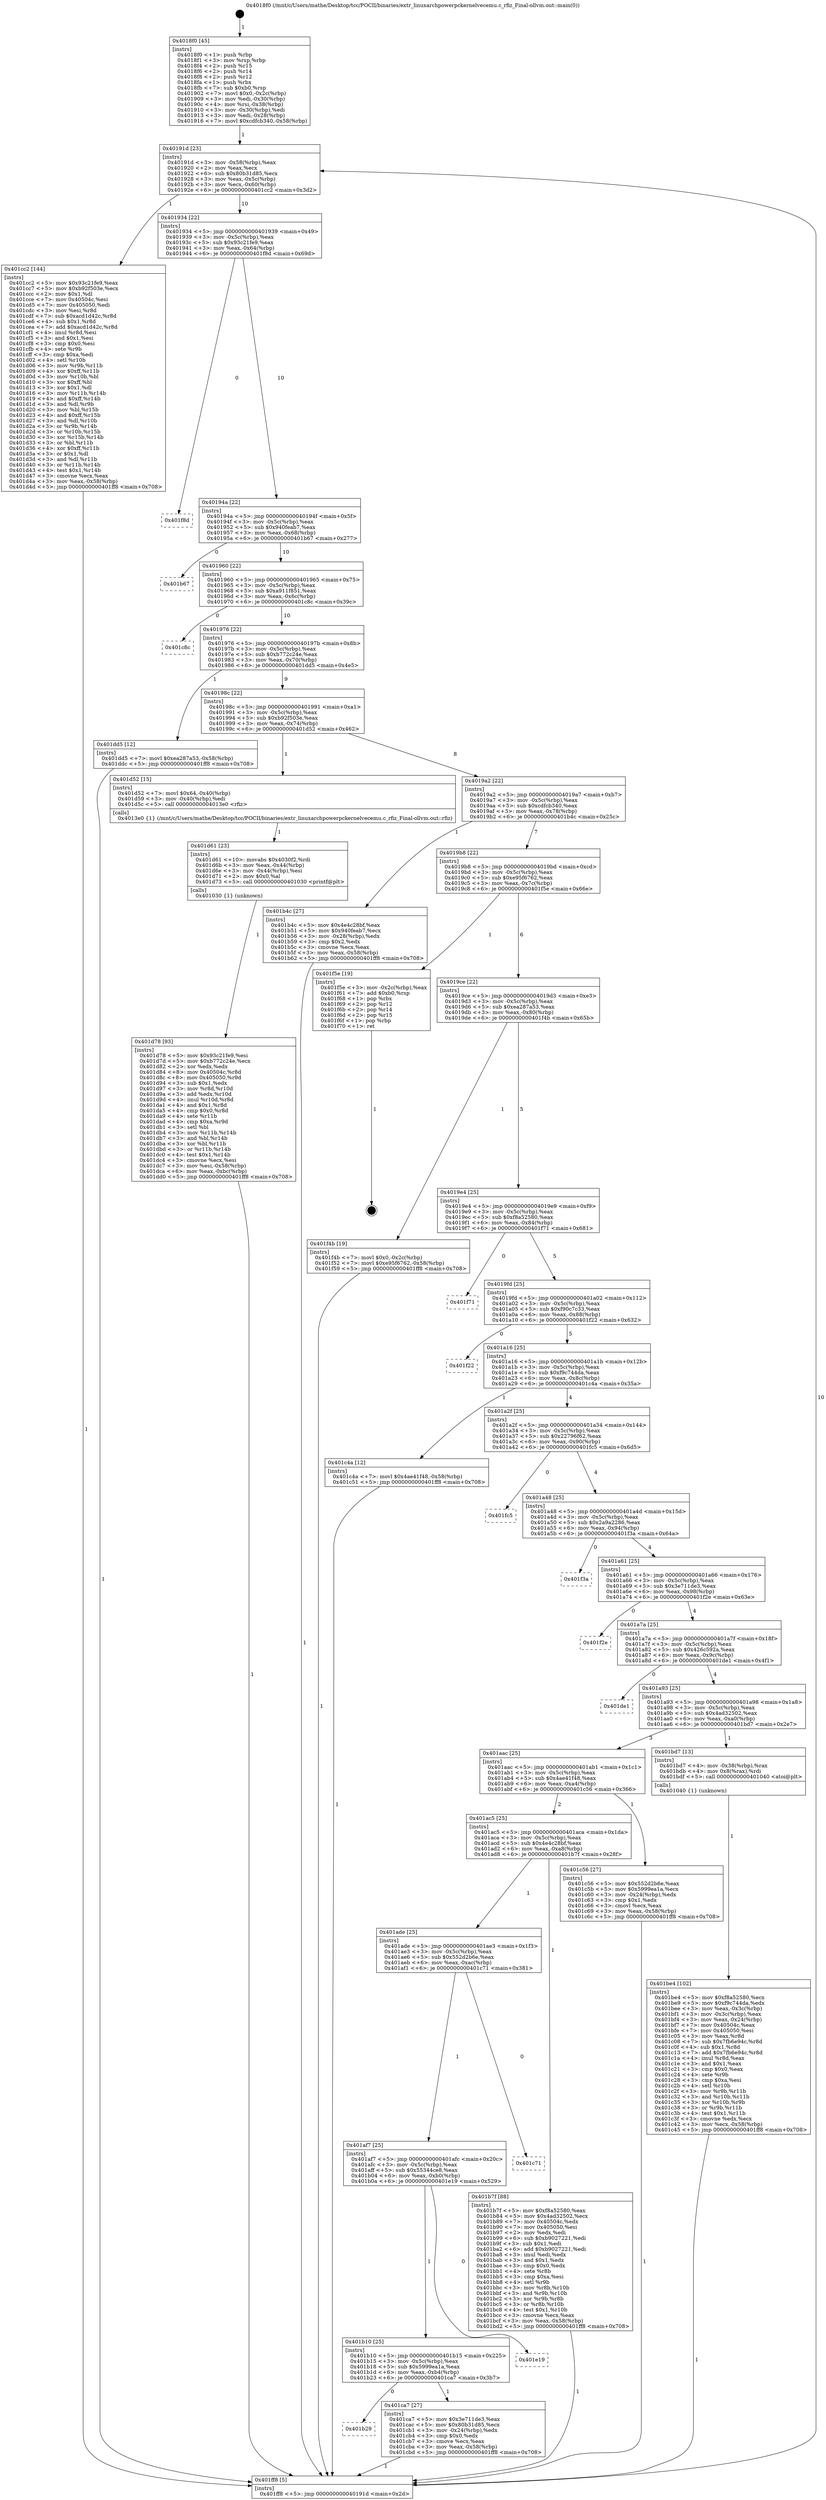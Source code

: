 digraph "0x4018f0" {
  label = "0x4018f0 (/mnt/c/Users/mathe/Desktop/tcc/POCII/binaries/extr_linuxarchpowerpckernelvecemu.c_rfiz_Final-ollvm.out::main(0))"
  labelloc = "t"
  node[shape=record]

  Entry [label="",width=0.3,height=0.3,shape=circle,fillcolor=black,style=filled]
  "0x40191d" [label="{
     0x40191d [23]\l
     | [instrs]\l
     &nbsp;&nbsp;0x40191d \<+3\>: mov -0x58(%rbp),%eax\l
     &nbsp;&nbsp;0x401920 \<+2\>: mov %eax,%ecx\l
     &nbsp;&nbsp;0x401922 \<+6\>: sub $0x80b31d85,%ecx\l
     &nbsp;&nbsp;0x401928 \<+3\>: mov %eax,-0x5c(%rbp)\l
     &nbsp;&nbsp;0x40192b \<+3\>: mov %ecx,-0x60(%rbp)\l
     &nbsp;&nbsp;0x40192e \<+6\>: je 0000000000401cc2 \<main+0x3d2\>\l
  }"]
  "0x401cc2" [label="{
     0x401cc2 [144]\l
     | [instrs]\l
     &nbsp;&nbsp;0x401cc2 \<+5\>: mov $0x93c21fe9,%eax\l
     &nbsp;&nbsp;0x401cc7 \<+5\>: mov $0xb92f503e,%ecx\l
     &nbsp;&nbsp;0x401ccc \<+2\>: mov $0x1,%dl\l
     &nbsp;&nbsp;0x401cce \<+7\>: mov 0x40504c,%esi\l
     &nbsp;&nbsp;0x401cd5 \<+7\>: mov 0x405050,%edi\l
     &nbsp;&nbsp;0x401cdc \<+3\>: mov %esi,%r8d\l
     &nbsp;&nbsp;0x401cdf \<+7\>: sub $0xacd1d42c,%r8d\l
     &nbsp;&nbsp;0x401ce6 \<+4\>: sub $0x1,%r8d\l
     &nbsp;&nbsp;0x401cea \<+7\>: add $0xacd1d42c,%r8d\l
     &nbsp;&nbsp;0x401cf1 \<+4\>: imul %r8d,%esi\l
     &nbsp;&nbsp;0x401cf5 \<+3\>: and $0x1,%esi\l
     &nbsp;&nbsp;0x401cf8 \<+3\>: cmp $0x0,%esi\l
     &nbsp;&nbsp;0x401cfb \<+4\>: sete %r9b\l
     &nbsp;&nbsp;0x401cff \<+3\>: cmp $0xa,%edi\l
     &nbsp;&nbsp;0x401d02 \<+4\>: setl %r10b\l
     &nbsp;&nbsp;0x401d06 \<+3\>: mov %r9b,%r11b\l
     &nbsp;&nbsp;0x401d09 \<+4\>: xor $0xff,%r11b\l
     &nbsp;&nbsp;0x401d0d \<+3\>: mov %r10b,%bl\l
     &nbsp;&nbsp;0x401d10 \<+3\>: xor $0xff,%bl\l
     &nbsp;&nbsp;0x401d13 \<+3\>: xor $0x1,%dl\l
     &nbsp;&nbsp;0x401d16 \<+3\>: mov %r11b,%r14b\l
     &nbsp;&nbsp;0x401d19 \<+4\>: and $0xff,%r14b\l
     &nbsp;&nbsp;0x401d1d \<+3\>: and %dl,%r9b\l
     &nbsp;&nbsp;0x401d20 \<+3\>: mov %bl,%r15b\l
     &nbsp;&nbsp;0x401d23 \<+4\>: and $0xff,%r15b\l
     &nbsp;&nbsp;0x401d27 \<+3\>: and %dl,%r10b\l
     &nbsp;&nbsp;0x401d2a \<+3\>: or %r9b,%r14b\l
     &nbsp;&nbsp;0x401d2d \<+3\>: or %r10b,%r15b\l
     &nbsp;&nbsp;0x401d30 \<+3\>: xor %r15b,%r14b\l
     &nbsp;&nbsp;0x401d33 \<+3\>: or %bl,%r11b\l
     &nbsp;&nbsp;0x401d36 \<+4\>: xor $0xff,%r11b\l
     &nbsp;&nbsp;0x401d3a \<+3\>: or $0x1,%dl\l
     &nbsp;&nbsp;0x401d3d \<+3\>: and %dl,%r11b\l
     &nbsp;&nbsp;0x401d40 \<+3\>: or %r11b,%r14b\l
     &nbsp;&nbsp;0x401d43 \<+4\>: test $0x1,%r14b\l
     &nbsp;&nbsp;0x401d47 \<+3\>: cmovne %ecx,%eax\l
     &nbsp;&nbsp;0x401d4a \<+3\>: mov %eax,-0x58(%rbp)\l
     &nbsp;&nbsp;0x401d4d \<+5\>: jmp 0000000000401ff8 \<main+0x708\>\l
  }"]
  "0x401934" [label="{
     0x401934 [22]\l
     | [instrs]\l
     &nbsp;&nbsp;0x401934 \<+5\>: jmp 0000000000401939 \<main+0x49\>\l
     &nbsp;&nbsp;0x401939 \<+3\>: mov -0x5c(%rbp),%eax\l
     &nbsp;&nbsp;0x40193c \<+5\>: sub $0x93c21fe9,%eax\l
     &nbsp;&nbsp;0x401941 \<+3\>: mov %eax,-0x64(%rbp)\l
     &nbsp;&nbsp;0x401944 \<+6\>: je 0000000000401f8d \<main+0x69d\>\l
  }"]
  Exit [label="",width=0.3,height=0.3,shape=circle,fillcolor=black,style=filled,peripheries=2]
  "0x401f8d" [label="{
     0x401f8d\l
  }", style=dashed]
  "0x40194a" [label="{
     0x40194a [22]\l
     | [instrs]\l
     &nbsp;&nbsp;0x40194a \<+5\>: jmp 000000000040194f \<main+0x5f\>\l
     &nbsp;&nbsp;0x40194f \<+3\>: mov -0x5c(%rbp),%eax\l
     &nbsp;&nbsp;0x401952 \<+5\>: sub $0x940feab7,%eax\l
     &nbsp;&nbsp;0x401957 \<+3\>: mov %eax,-0x68(%rbp)\l
     &nbsp;&nbsp;0x40195a \<+6\>: je 0000000000401b67 \<main+0x277\>\l
  }"]
  "0x401d78" [label="{
     0x401d78 [93]\l
     | [instrs]\l
     &nbsp;&nbsp;0x401d78 \<+5\>: mov $0x93c21fe9,%esi\l
     &nbsp;&nbsp;0x401d7d \<+5\>: mov $0xb772c24e,%ecx\l
     &nbsp;&nbsp;0x401d82 \<+2\>: xor %edx,%edx\l
     &nbsp;&nbsp;0x401d84 \<+8\>: mov 0x40504c,%r8d\l
     &nbsp;&nbsp;0x401d8c \<+8\>: mov 0x405050,%r9d\l
     &nbsp;&nbsp;0x401d94 \<+3\>: sub $0x1,%edx\l
     &nbsp;&nbsp;0x401d97 \<+3\>: mov %r8d,%r10d\l
     &nbsp;&nbsp;0x401d9a \<+3\>: add %edx,%r10d\l
     &nbsp;&nbsp;0x401d9d \<+4\>: imul %r10d,%r8d\l
     &nbsp;&nbsp;0x401da1 \<+4\>: and $0x1,%r8d\l
     &nbsp;&nbsp;0x401da5 \<+4\>: cmp $0x0,%r8d\l
     &nbsp;&nbsp;0x401da9 \<+4\>: sete %r11b\l
     &nbsp;&nbsp;0x401dad \<+4\>: cmp $0xa,%r9d\l
     &nbsp;&nbsp;0x401db1 \<+3\>: setl %bl\l
     &nbsp;&nbsp;0x401db4 \<+3\>: mov %r11b,%r14b\l
     &nbsp;&nbsp;0x401db7 \<+3\>: and %bl,%r14b\l
     &nbsp;&nbsp;0x401dba \<+3\>: xor %bl,%r11b\l
     &nbsp;&nbsp;0x401dbd \<+3\>: or %r11b,%r14b\l
     &nbsp;&nbsp;0x401dc0 \<+4\>: test $0x1,%r14b\l
     &nbsp;&nbsp;0x401dc4 \<+3\>: cmovne %ecx,%esi\l
     &nbsp;&nbsp;0x401dc7 \<+3\>: mov %esi,-0x58(%rbp)\l
     &nbsp;&nbsp;0x401dca \<+6\>: mov %eax,-0xbc(%rbp)\l
     &nbsp;&nbsp;0x401dd0 \<+5\>: jmp 0000000000401ff8 \<main+0x708\>\l
  }"]
  "0x401b67" [label="{
     0x401b67\l
  }", style=dashed]
  "0x401960" [label="{
     0x401960 [22]\l
     | [instrs]\l
     &nbsp;&nbsp;0x401960 \<+5\>: jmp 0000000000401965 \<main+0x75\>\l
     &nbsp;&nbsp;0x401965 \<+3\>: mov -0x5c(%rbp),%eax\l
     &nbsp;&nbsp;0x401968 \<+5\>: sub $0xa911f851,%eax\l
     &nbsp;&nbsp;0x40196d \<+3\>: mov %eax,-0x6c(%rbp)\l
     &nbsp;&nbsp;0x401970 \<+6\>: je 0000000000401c8c \<main+0x39c\>\l
  }"]
  "0x401d61" [label="{
     0x401d61 [23]\l
     | [instrs]\l
     &nbsp;&nbsp;0x401d61 \<+10\>: movabs $0x4030f2,%rdi\l
     &nbsp;&nbsp;0x401d6b \<+3\>: mov %eax,-0x44(%rbp)\l
     &nbsp;&nbsp;0x401d6e \<+3\>: mov -0x44(%rbp),%esi\l
     &nbsp;&nbsp;0x401d71 \<+2\>: mov $0x0,%al\l
     &nbsp;&nbsp;0x401d73 \<+5\>: call 0000000000401030 \<printf@plt\>\l
     | [calls]\l
     &nbsp;&nbsp;0x401030 \{1\} (unknown)\l
  }"]
  "0x401c8c" [label="{
     0x401c8c\l
  }", style=dashed]
  "0x401976" [label="{
     0x401976 [22]\l
     | [instrs]\l
     &nbsp;&nbsp;0x401976 \<+5\>: jmp 000000000040197b \<main+0x8b\>\l
     &nbsp;&nbsp;0x40197b \<+3\>: mov -0x5c(%rbp),%eax\l
     &nbsp;&nbsp;0x40197e \<+5\>: sub $0xb772c24e,%eax\l
     &nbsp;&nbsp;0x401983 \<+3\>: mov %eax,-0x70(%rbp)\l
     &nbsp;&nbsp;0x401986 \<+6\>: je 0000000000401dd5 \<main+0x4e5\>\l
  }"]
  "0x401b29" [label="{
     0x401b29\l
  }", style=dashed]
  "0x401dd5" [label="{
     0x401dd5 [12]\l
     | [instrs]\l
     &nbsp;&nbsp;0x401dd5 \<+7\>: movl $0xea287a53,-0x58(%rbp)\l
     &nbsp;&nbsp;0x401ddc \<+5\>: jmp 0000000000401ff8 \<main+0x708\>\l
  }"]
  "0x40198c" [label="{
     0x40198c [22]\l
     | [instrs]\l
     &nbsp;&nbsp;0x40198c \<+5\>: jmp 0000000000401991 \<main+0xa1\>\l
     &nbsp;&nbsp;0x401991 \<+3\>: mov -0x5c(%rbp),%eax\l
     &nbsp;&nbsp;0x401994 \<+5\>: sub $0xb92f503e,%eax\l
     &nbsp;&nbsp;0x401999 \<+3\>: mov %eax,-0x74(%rbp)\l
     &nbsp;&nbsp;0x40199c \<+6\>: je 0000000000401d52 \<main+0x462\>\l
  }"]
  "0x401ca7" [label="{
     0x401ca7 [27]\l
     | [instrs]\l
     &nbsp;&nbsp;0x401ca7 \<+5\>: mov $0x3e711de3,%eax\l
     &nbsp;&nbsp;0x401cac \<+5\>: mov $0x80b31d85,%ecx\l
     &nbsp;&nbsp;0x401cb1 \<+3\>: mov -0x24(%rbp),%edx\l
     &nbsp;&nbsp;0x401cb4 \<+3\>: cmp $0x0,%edx\l
     &nbsp;&nbsp;0x401cb7 \<+3\>: cmove %ecx,%eax\l
     &nbsp;&nbsp;0x401cba \<+3\>: mov %eax,-0x58(%rbp)\l
     &nbsp;&nbsp;0x401cbd \<+5\>: jmp 0000000000401ff8 \<main+0x708\>\l
  }"]
  "0x401d52" [label="{
     0x401d52 [15]\l
     | [instrs]\l
     &nbsp;&nbsp;0x401d52 \<+7\>: movl $0x64,-0x40(%rbp)\l
     &nbsp;&nbsp;0x401d59 \<+3\>: mov -0x40(%rbp),%edi\l
     &nbsp;&nbsp;0x401d5c \<+5\>: call 00000000004013e0 \<rfiz\>\l
     | [calls]\l
     &nbsp;&nbsp;0x4013e0 \{1\} (/mnt/c/Users/mathe/Desktop/tcc/POCII/binaries/extr_linuxarchpowerpckernelvecemu.c_rfiz_Final-ollvm.out::rfiz)\l
  }"]
  "0x4019a2" [label="{
     0x4019a2 [22]\l
     | [instrs]\l
     &nbsp;&nbsp;0x4019a2 \<+5\>: jmp 00000000004019a7 \<main+0xb7\>\l
     &nbsp;&nbsp;0x4019a7 \<+3\>: mov -0x5c(%rbp),%eax\l
     &nbsp;&nbsp;0x4019aa \<+5\>: sub $0xcdfcb340,%eax\l
     &nbsp;&nbsp;0x4019af \<+3\>: mov %eax,-0x78(%rbp)\l
     &nbsp;&nbsp;0x4019b2 \<+6\>: je 0000000000401b4c \<main+0x25c\>\l
  }"]
  "0x401b10" [label="{
     0x401b10 [25]\l
     | [instrs]\l
     &nbsp;&nbsp;0x401b10 \<+5\>: jmp 0000000000401b15 \<main+0x225\>\l
     &nbsp;&nbsp;0x401b15 \<+3\>: mov -0x5c(%rbp),%eax\l
     &nbsp;&nbsp;0x401b18 \<+5\>: sub $0x5999ea1a,%eax\l
     &nbsp;&nbsp;0x401b1d \<+6\>: mov %eax,-0xb4(%rbp)\l
     &nbsp;&nbsp;0x401b23 \<+6\>: je 0000000000401ca7 \<main+0x3b7\>\l
  }"]
  "0x401b4c" [label="{
     0x401b4c [27]\l
     | [instrs]\l
     &nbsp;&nbsp;0x401b4c \<+5\>: mov $0x4e4c28bf,%eax\l
     &nbsp;&nbsp;0x401b51 \<+5\>: mov $0x940feab7,%ecx\l
     &nbsp;&nbsp;0x401b56 \<+3\>: mov -0x28(%rbp),%edx\l
     &nbsp;&nbsp;0x401b59 \<+3\>: cmp $0x2,%edx\l
     &nbsp;&nbsp;0x401b5c \<+3\>: cmovne %ecx,%eax\l
     &nbsp;&nbsp;0x401b5f \<+3\>: mov %eax,-0x58(%rbp)\l
     &nbsp;&nbsp;0x401b62 \<+5\>: jmp 0000000000401ff8 \<main+0x708\>\l
  }"]
  "0x4019b8" [label="{
     0x4019b8 [22]\l
     | [instrs]\l
     &nbsp;&nbsp;0x4019b8 \<+5\>: jmp 00000000004019bd \<main+0xcd\>\l
     &nbsp;&nbsp;0x4019bd \<+3\>: mov -0x5c(%rbp),%eax\l
     &nbsp;&nbsp;0x4019c0 \<+5\>: sub $0xe95f6762,%eax\l
     &nbsp;&nbsp;0x4019c5 \<+3\>: mov %eax,-0x7c(%rbp)\l
     &nbsp;&nbsp;0x4019c8 \<+6\>: je 0000000000401f5e \<main+0x66e\>\l
  }"]
  "0x401ff8" [label="{
     0x401ff8 [5]\l
     | [instrs]\l
     &nbsp;&nbsp;0x401ff8 \<+5\>: jmp 000000000040191d \<main+0x2d\>\l
  }"]
  "0x4018f0" [label="{
     0x4018f0 [45]\l
     | [instrs]\l
     &nbsp;&nbsp;0x4018f0 \<+1\>: push %rbp\l
     &nbsp;&nbsp;0x4018f1 \<+3\>: mov %rsp,%rbp\l
     &nbsp;&nbsp;0x4018f4 \<+2\>: push %r15\l
     &nbsp;&nbsp;0x4018f6 \<+2\>: push %r14\l
     &nbsp;&nbsp;0x4018f8 \<+2\>: push %r12\l
     &nbsp;&nbsp;0x4018fa \<+1\>: push %rbx\l
     &nbsp;&nbsp;0x4018fb \<+7\>: sub $0xb0,%rsp\l
     &nbsp;&nbsp;0x401902 \<+7\>: movl $0x0,-0x2c(%rbp)\l
     &nbsp;&nbsp;0x401909 \<+3\>: mov %edi,-0x30(%rbp)\l
     &nbsp;&nbsp;0x40190c \<+4\>: mov %rsi,-0x38(%rbp)\l
     &nbsp;&nbsp;0x401910 \<+3\>: mov -0x30(%rbp),%edi\l
     &nbsp;&nbsp;0x401913 \<+3\>: mov %edi,-0x28(%rbp)\l
     &nbsp;&nbsp;0x401916 \<+7\>: movl $0xcdfcb340,-0x58(%rbp)\l
  }"]
  "0x401e19" [label="{
     0x401e19\l
  }", style=dashed]
  "0x401f5e" [label="{
     0x401f5e [19]\l
     | [instrs]\l
     &nbsp;&nbsp;0x401f5e \<+3\>: mov -0x2c(%rbp),%eax\l
     &nbsp;&nbsp;0x401f61 \<+7\>: add $0xb0,%rsp\l
     &nbsp;&nbsp;0x401f68 \<+1\>: pop %rbx\l
     &nbsp;&nbsp;0x401f69 \<+2\>: pop %r12\l
     &nbsp;&nbsp;0x401f6b \<+2\>: pop %r14\l
     &nbsp;&nbsp;0x401f6d \<+2\>: pop %r15\l
     &nbsp;&nbsp;0x401f6f \<+1\>: pop %rbp\l
     &nbsp;&nbsp;0x401f70 \<+1\>: ret\l
  }"]
  "0x4019ce" [label="{
     0x4019ce [22]\l
     | [instrs]\l
     &nbsp;&nbsp;0x4019ce \<+5\>: jmp 00000000004019d3 \<main+0xe3\>\l
     &nbsp;&nbsp;0x4019d3 \<+3\>: mov -0x5c(%rbp),%eax\l
     &nbsp;&nbsp;0x4019d6 \<+5\>: sub $0xea287a53,%eax\l
     &nbsp;&nbsp;0x4019db \<+3\>: mov %eax,-0x80(%rbp)\l
     &nbsp;&nbsp;0x4019de \<+6\>: je 0000000000401f4b \<main+0x65b\>\l
  }"]
  "0x401af7" [label="{
     0x401af7 [25]\l
     | [instrs]\l
     &nbsp;&nbsp;0x401af7 \<+5\>: jmp 0000000000401afc \<main+0x20c\>\l
     &nbsp;&nbsp;0x401afc \<+3\>: mov -0x5c(%rbp),%eax\l
     &nbsp;&nbsp;0x401aff \<+5\>: sub $0x55344ce8,%eax\l
     &nbsp;&nbsp;0x401b04 \<+6\>: mov %eax,-0xb0(%rbp)\l
     &nbsp;&nbsp;0x401b0a \<+6\>: je 0000000000401e19 \<main+0x529\>\l
  }"]
  "0x401f4b" [label="{
     0x401f4b [19]\l
     | [instrs]\l
     &nbsp;&nbsp;0x401f4b \<+7\>: movl $0x0,-0x2c(%rbp)\l
     &nbsp;&nbsp;0x401f52 \<+7\>: movl $0xe95f6762,-0x58(%rbp)\l
     &nbsp;&nbsp;0x401f59 \<+5\>: jmp 0000000000401ff8 \<main+0x708\>\l
  }"]
  "0x4019e4" [label="{
     0x4019e4 [25]\l
     | [instrs]\l
     &nbsp;&nbsp;0x4019e4 \<+5\>: jmp 00000000004019e9 \<main+0xf9\>\l
     &nbsp;&nbsp;0x4019e9 \<+3\>: mov -0x5c(%rbp),%eax\l
     &nbsp;&nbsp;0x4019ec \<+5\>: sub $0xf8a52580,%eax\l
     &nbsp;&nbsp;0x4019f1 \<+6\>: mov %eax,-0x84(%rbp)\l
     &nbsp;&nbsp;0x4019f7 \<+6\>: je 0000000000401f71 \<main+0x681\>\l
  }"]
  "0x401c71" [label="{
     0x401c71\l
  }", style=dashed]
  "0x401f71" [label="{
     0x401f71\l
  }", style=dashed]
  "0x4019fd" [label="{
     0x4019fd [25]\l
     | [instrs]\l
     &nbsp;&nbsp;0x4019fd \<+5\>: jmp 0000000000401a02 \<main+0x112\>\l
     &nbsp;&nbsp;0x401a02 \<+3\>: mov -0x5c(%rbp),%eax\l
     &nbsp;&nbsp;0x401a05 \<+5\>: sub $0xf90c7c33,%eax\l
     &nbsp;&nbsp;0x401a0a \<+6\>: mov %eax,-0x88(%rbp)\l
     &nbsp;&nbsp;0x401a10 \<+6\>: je 0000000000401f22 \<main+0x632\>\l
  }"]
  "0x401be4" [label="{
     0x401be4 [102]\l
     | [instrs]\l
     &nbsp;&nbsp;0x401be4 \<+5\>: mov $0xf8a52580,%ecx\l
     &nbsp;&nbsp;0x401be9 \<+5\>: mov $0xf9c744da,%edx\l
     &nbsp;&nbsp;0x401bee \<+3\>: mov %eax,-0x3c(%rbp)\l
     &nbsp;&nbsp;0x401bf1 \<+3\>: mov -0x3c(%rbp),%eax\l
     &nbsp;&nbsp;0x401bf4 \<+3\>: mov %eax,-0x24(%rbp)\l
     &nbsp;&nbsp;0x401bf7 \<+7\>: mov 0x40504c,%eax\l
     &nbsp;&nbsp;0x401bfe \<+7\>: mov 0x405050,%esi\l
     &nbsp;&nbsp;0x401c05 \<+3\>: mov %eax,%r8d\l
     &nbsp;&nbsp;0x401c08 \<+7\>: sub $0x7fb6e94c,%r8d\l
     &nbsp;&nbsp;0x401c0f \<+4\>: sub $0x1,%r8d\l
     &nbsp;&nbsp;0x401c13 \<+7\>: add $0x7fb6e94c,%r8d\l
     &nbsp;&nbsp;0x401c1a \<+4\>: imul %r8d,%eax\l
     &nbsp;&nbsp;0x401c1e \<+3\>: and $0x1,%eax\l
     &nbsp;&nbsp;0x401c21 \<+3\>: cmp $0x0,%eax\l
     &nbsp;&nbsp;0x401c24 \<+4\>: sete %r9b\l
     &nbsp;&nbsp;0x401c28 \<+3\>: cmp $0xa,%esi\l
     &nbsp;&nbsp;0x401c2b \<+4\>: setl %r10b\l
     &nbsp;&nbsp;0x401c2f \<+3\>: mov %r9b,%r11b\l
     &nbsp;&nbsp;0x401c32 \<+3\>: and %r10b,%r11b\l
     &nbsp;&nbsp;0x401c35 \<+3\>: xor %r10b,%r9b\l
     &nbsp;&nbsp;0x401c38 \<+3\>: or %r9b,%r11b\l
     &nbsp;&nbsp;0x401c3b \<+4\>: test $0x1,%r11b\l
     &nbsp;&nbsp;0x401c3f \<+3\>: cmovne %edx,%ecx\l
     &nbsp;&nbsp;0x401c42 \<+3\>: mov %ecx,-0x58(%rbp)\l
     &nbsp;&nbsp;0x401c45 \<+5\>: jmp 0000000000401ff8 \<main+0x708\>\l
  }"]
  "0x401f22" [label="{
     0x401f22\l
  }", style=dashed]
  "0x401a16" [label="{
     0x401a16 [25]\l
     | [instrs]\l
     &nbsp;&nbsp;0x401a16 \<+5\>: jmp 0000000000401a1b \<main+0x12b\>\l
     &nbsp;&nbsp;0x401a1b \<+3\>: mov -0x5c(%rbp),%eax\l
     &nbsp;&nbsp;0x401a1e \<+5\>: sub $0xf9c744da,%eax\l
     &nbsp;&nbsp;0x401a23 \<+6\>: mov %eax,-0x8c(%rbp)\l
     &nbsp;&nbsp;0x401a29 \<+6\>: je 0000000000401c4a \<main+0x35a\>\l
  }"]
  "0x401ade" [label="{
     0x401ade [25]\l
     | [instrs]\l
     &nbsp;&nbsp;0x401ade \<+5\>: jmp 0000000000401ae3 \<main+0x1f3\>\l
     &nbsp;&nbsp;0x401ae3 \<+3\>: mov -0x5c(%rbp),%eax\l
     &nbsp;&nbsp;0x401ae6 \<+5\>: sub $0x552d2b6e,%eax\l
     &nbsp;&nbsp;0x401aeb \<+6\>: mov %eax,-0xac(%rbp)\l
     &nbsp;&nbsp;0x401af1 \<+6\>: je 0000000000401c71 \<main+0x381\>\l
  }"]
  "0x401c4a" [label="{
     0x401c4a [12]\l
     | [instrs]\l
     &nbsp;&nbsp;0x401c4a \<+7\>: movl $0x4ae41f48,-0x58(%rbp)\l
     &nbsp;&nbsp;0x401c51 \<+5\>: jmp 0000000000401ff8 \<main+0x708\>\l
  }"]
  "0x401a2f" [label="{
     0x401a2f [25]\l
     | [instrs]\l
     &nbsp;&nbsp;0x401a2f \<+5\>: jmp 0000000000401a34 \<main+0x144\>\l
     &nbsp;&nbsp;0x401a34 \<+3\>: mov -0x5c(%rbp),%eax\l
     &nbsp;&nbsp;0x401a37 \<+5\>: sub $0x22796f62,%eax\l
     &nbsp;&nbsp;0x401a3c \<+6\>: mov %eax,-0x90(%rbp)\l
     &nbsp;&nbsp;0x401a42 \<+6\>: je 0000000000401fc5 \<main+0x6d5\>\l
  }"]
  "0x401b7f" [label="{
     0x401b7f [88]\l
     | [instrs]\l
     &nbsp;&nbsp;0x401b7f \<+5\>: mov $0xf8a52580,%eax\l
     &nbsp;&nbsp;0x401b84 \<+5\>: mov $0x4ad32502,%ecx\l
     &nbsp;&nbsp;0x401b89 \<+7\>: mov 0x40504c,%edx\l
     &nbsp;&nbsp;0x401b90 \<+7\>: mov 0x405050,%esi\l
     &nbsp;&nbsp;0x401b97 \<+2\>: mov %edx,%edi\l
     &nbsp;&nbsp;0x401b99 \<+6\>: sub $0xb9027221,%edi\l
     &nbsp;&nbsp;0x401b9f \<+3\>: sub $0x1,%edi\l
     &nbsp;&nbsp;0x401ba2 \<+6\>: add $0xb9027221,%edi\l
     &nbsp;&nbsp;0x401ba8 \<+3\>: imul %edi,%edx\l
     &nbsp;&nbsp;0x401bab \<+3\>: and $0x1,%edx\l
     &nbsp;&nbsp;0x401bae \<+3\>: cmp $0x0,%edx\l
     &nbsp;&nbsp;0x401bb1 \<+4\>: sete %r8b\l
     &nbsp;&nbsp;0x401bb5 \<+3\>: cmp $0xa,%esi\l
     &nbsp;&nbsp;0x401bb8 \<+4\>: setl %r9b\l
     &nbsp;&nbsp;0x401bbc \<+3\>: mov %r8b,%r10b\l
     &nbsp;&nbsp;0x401bbf \<+3\>: and %r9b,%r10b\l
     &nbsp;&nbsp;0x401bc2 \<+3\>: xor %r9b,%r8b\l
     &nbsp;&nbsp;0x401bc5 \<+3\>: or %r8b,%r10b\l
     &nbsp;&nbsp;0x401bc8 \<+4\>: test $0x1,%r10b\l
     &nbsp;&nbsp;0x401bcc \<+3\>: cmovne %ecx,%eax\l
     &nbsp;&nbsp;0x401bcf \<+3\>: mov %eax,-0x58(%rbp)\l
     &nbsp;&nbsp;0x401bd2 \<+5\>: jmp 0000000000401ff8 \<main+0x708\>\l
  }"]
  "0x401fc5" [label="{
     0x401fc5\l
  }", style=dashed]
  "0x401a48" [label="{
     0x401a48 [25]\l
     | [instrs]\l
     &nbsp;&nbsp;0x401a48 \<+5\>: jmp 0000000000401a4d \<main+0x15d\>\l
     &nbsp;&nbsp;0x401a4d \<+3\>: mov -0x5c(%rbp),%eax\l
     &nbsp;&nbsp;0x401a50 \<+5\>: sub $0x2a9a2286,%eax\l
     &nbsp;&nbsp;0x401a55 \<+6\>: mov %eax,-0x94(%rbp)\l
     &nbsp;&nbsp;0x401a5b \<+6\>: je 0000000000401f3a \<main+0x64a\>\l
  }"]
  "0x401ac5" [label="{
     0x401ac5 [25]\l
     | [instrs]\l
     &nbsp;&nbsp;0x401ac5 \<+5\>: jmp 0000000000401aca \<main+0x1da\>\l
     &nbsp;&nbsp;0x401aca \<+3\>: mov -0x5c(%rbp),%eax\l
     &nbsp;&nbsp;0x401acd \<+5\>: sub $0x4e4c28bf,%eax\l
     &nbsp;&nbsp;0x401ad2 \<+6\>: mov %eax,-0xa8(%rbp)\l
     &nbsp;&nbsp;0x401ad8 \<+6\>: je 0000000000401b7f \<main+0x28f\>\l
  }"]
  "0x401f3a" [label="{
     0x401f3a\l
  }", style=dashed]
  "0x401a61" [label="{
     0x401a61 [25]\l
     | [instrs]\l
     &nbsp;&nbsp;0x401a61 \<+5\>: jmp 0000000000401a66 \<main+0x176\>\l
     &nbsp;&nbsp;0x401a66 \<+3\>: mov -0x5c(%rbp),%eax\l
     &nbsp;&nbsp;0x401a69 \<+5\>: sub $0x3e711de3,%eax\l
     &nbsp;&nbsp;0x401a6e \<+6\>: mov %eax,-0x98(%rbp)\l
     &nbsp;&nbsp;0x401a74 \<+6\>: je 0000000000401f2e \<main+0x63e\>\l
  }"]
  "0x401c56" [label="{
     0x401c56 [27]\l
     | [instrs]\l
     &nbsp;&nbsp;0x401c56 \<+5\>: mov $0x552d2b6e,%eax\l
     &nbsp;&nbsp;0x401c5b \<+5\>: mov $0x5999ea1a,%ecx\l
     &nbsp;&nbsp;0x401c60 \<+3\>: mov -0x24(%rbp),%edx\l
     &nbsp;&nbsp;0x401c63 \<+3\>: cmp $0x1,%edx\l
     &nbsp;&nbsp;0x401c66 \<+3\>: cmovl %ecx,%eax\l
     &nbsp;&nbsp;0x401c69 \<+3\>: mov %eax,-0x58(%rbp)\l
     &nbsp;&nbsp;0x401c6c \<+5\>: jmp 0000000000401ff8 \<main+0x708\>\l
  }"]
  "0x401f2e" [label="{
     0x401f2e\l
  }", style=dashed]
  "0x401a7a" [label="{
     0x401a7a [25]\l
     | [instrs]\l
     &nbsp;&nbsp;0x401a7a \<+5\>: jmp 0000000000401a7f \<main+0x18f\>\l
     &nbsp;&nbsp;0x401a7f \<+3\>: mov -0x5c(%rbp),%eax\l
     &nbsp;&nbsp;0x401a82 \<+5\>: sub $0x426c592a,%eax\l
     &nbsp;&nbsp;0x401a87 \<+6\>: mov %eax,-0x9c(%rbp)\l
     &nbsp;&nbsp;0x401a8d \<+6\>: je 0000000000401de1 \<main+0x4f1\>\l
  }"]
  "0x401aac" [label="{
     0x401aac [25]\l
     | [instrs]\l
     &nbsp;&nbsp;0x401aac \<+5\>: jmp 0000000000401ab1 \<main+0x1c1\>\l
     &nbsp;&nbsp;0x401ab1 \<+3\>: mov -0x5c(%rbp),%eax\l
     &nbsp;&nbsp;0x401ab4 \<+5\>: sub $0x4ae41f48,%eax\l
     &nbsp;&nbsp;0x401ab9 \<+6\>: mov %eax,-0xa4(%rbp)\l
     &nbsp;&nbsp;0x401abf \<+6\>: je 0000000000401c56 \<main+0x366\>\l
  }"]
  "0x401de1" [label="{
     0x401de1\l
  }", style=dashed]
  "0x401a93" [label="{
     0x401a93 [25]\l
     | [instrs]\l
     &nbsp;&nbsp;0x401a93 \<+5\>: jmp 0000000000401a98 \<main+0x1a8\>\l
     &nbsp;&nbsp;0x401a98 \<+3\>: mov -0x5c(%rbp),%eax\l
     &nbsp;&nbsp;0x401a9b \<+5\>: sub $0x4ad32502,%eax\l
     &nbsp;&nbsp;0x401aa0 \<+6\>: mov %eax,-0xa0(%rbp)\l
     &nbsp;&nbsp;0x401aa6 \<+6\>: je 0000000000401bd7 \<main+0x2e7\>\l
  }"]
  "0x401bd7" [label="{
     0x401bd7 [13]\l
     | [instrs]\l
     &nbsp;&nbsp;0x401bd7 \<+4\>: mov -0x38(%rbp),%rax\l
     &nbsp;&nbsp;0x401bdb \<+4\>: mov 0x8(%rax),%rdi\l
     &nbsp;&nbsp;0x401bdf \<+5\>: call 0000000000401040 \<atoi@plt\>\l
     | [calls]\l
     &nbsp;&nbsp;0x401040 \{1\} (unknown)\l
  }"]
  Entry -> "0x4018f0" [label=" 1"]
  "0x40191d" -> "0x401cc2" [label=" 1"]
  "0x40191d" -> "0x401934" [label=" 10"]
  "0x401f5e" -> Exit [label=" 1"]
  "0x401934" -> "0x401f8d" [label=" 0"]
  "0x401934" -> "0x40194a" [label=" 10"]
  "0x401f4b" -> "0x401ff8" [label=" 1"]
  "0x40194a" -> "0x401b67" [label=" 0"]
  "0x40194a" -> "0x401960" [label=" 10"]
  "0x401dd5" -> "0x401ff8" [label=" 1"]
  "0x401960" -> "0x401c8c" [label=" 0"]
  "0x401960" -> "0x401976" [label=" 10"]
  "0x401d78" -> "0x401ff8" [label=" 1"]
  "0x401976" -> "0x401dd5" [label=" 1"]
  "0x401976" -> "0x40198c" [label=" 9"]
  "0x401d61" -> "0x401d78" [label=" 1"]
  "0x40198c" -> "0x401d52" [label=" 1"]
  "0x40198c" -> "0x4019a2" [label=" 8"]
  "0x401d52" -> "0x401d61" [label=" 1"]
  "0x4019a2" -> "0x401b4c" [label=" 1"]
  "0x4019a2" -> "0x4019b8" [label=" 7"]
  "0x401b4c" -> "0x401ff8" [label=" 1"]
  "0x4018f0" -> "0x40191d" [label=" 1"]
  "0x401ff8" -> "0x40191d" [label=" 10"]
  "0x401ca7" -> "0x401ff8" [label=" 1"]
  "0x4019b8" -> "0x401f5e" [label=" 1"]
  "0x4019b8" -> "0x4019ce" [label=" 6"]
  "0x401b10" -> "0x401b29" [label=" 0"]
  "0x4019ce" -> "0x401f4b" [label=" 1"]
  "0x4019ce" -> "0x4019e4" [label=" 5"]
  "0x401cc2" -> "0x401ff8" [label=" 1"]
  "0x4019e4" -> "0x401f71" [label=" 0"]
  "0x4019e4" -> "0x4019fd" [label=" 5"]
  "0x401af7" -> "0x401b10" [label=" 1"]
  "0x4019fd" -> "0x401f22" [label=" 0"]
  "0x4019fd" -> "0x401a16" [label=" 5"]
  "0x401b10" -> "0x401ca7" [label=" 1"]
  "0x401a16" -> "0x401c4a" [label=" 1"]
  "0x401a16" -> "0x401a2f" [label=" 4"]
  "0x401ade" -> "0x401af7" [label=" 1"]
  "0x401a2f" -> "0x401fc5" [label=" 0"]
  "0x401a2f" -> "0x401a48" [label=" 4"]
  "0x401ade" -> "0x401c71" [label=" 0"]
  "0x401a48" -> "0x401f3a" [label=" 0"]
  "0x401a48" -> "0x401a61" [label=" 4"]
  "0x401c56" -> "0x401ff8" [label=" 1"]
  "0x401a61" -> "0x401f2e" [label=" 0"]
  "0x401a61" -> "0x401a7a" [label=" 4"]
  "0x401c4a" -> "0x401ff8" [label=" 1"]
  "0x401a7a" -> "0x401de1" [label=" 0"]
  "0x401a7a" -> "0x401a93" [label=" 4"]
  "0x401bd7" -> "0x401be4" [label=" 1"]
  "0x401a93" -> "0x401bd7" [label=" 1"]
  "0x401a93" -> "0x401aac" [label=" 3"]
  "0x401be4" -> "0x401ff8" [label=" 1"]
  "0x401aac" -> "0x401c56" [label=" 1"]
  "0x401aac" -> "0x401ac5" [label=" 2"]
  "0x401af7" -> "0x401e19" [label=" 0"]
  "0x401ac5" -> "0x401b7f" [label=" 1"]
  "0x401ac5" -> "0x401ade" [label=" 1"]
  "0x401b7f" -> "0x401ff8" [label=" 1"]
}
